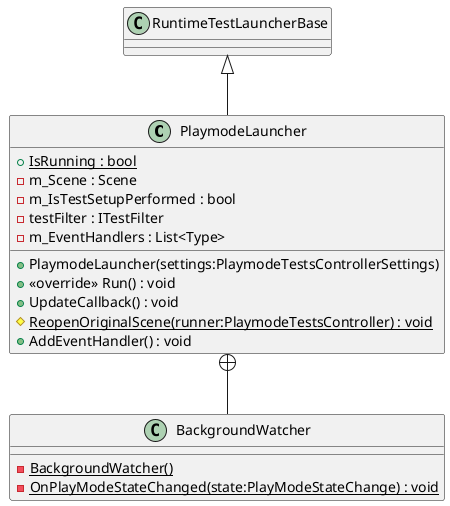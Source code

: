 @startuml
class PlaymodeLauncher {
    + {static} IsRunning : bool
    - m_Scene : Scene
    - m_IsTestSetupPerformed : bool
    - testFilter : ITestFilter
    - m_EventHandlers : List<Type>
    + PlaymodeLauncher(settings:PlaymodeTestsControllerSettings)
    + <<override>> Run() : void
    + UpdateCallback() : void
    # {static} ReopenOriginalScene(runner:PlaymodeTestsController) : void
    + AddEventHandler() : void
}
class BackgroundWatcher {
    {static} - BackgroundWatcher()
    - {static} OnPlayModeStateChanged(state:PlayModeStateChange) : void
}
RuntimeTestLauncherBase <|-- PlaymodeLauncher
PlaymodeLauncher +-- BackgroundWatcher
@enduml
